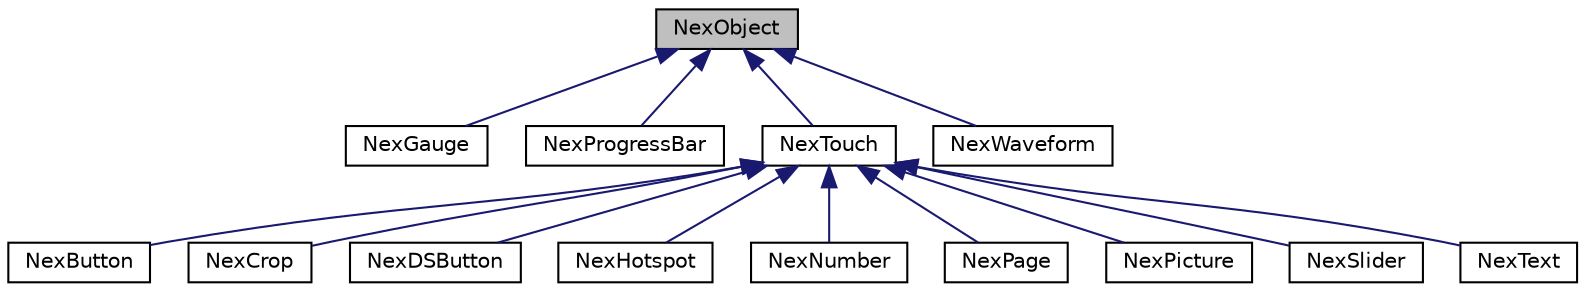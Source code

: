 digraph "NexObject"
{
  edge [fontname="Helvetica",fontsize="10",labelfontname="Helvetica",labelfontsize="10"];
  node [fontname="Helvetica",fontsize="10",shape=record];
  Node1 [label="NexObject",height=0.2,width=0.4,color="black", fillcolor="grey75", style="filled" fontcolor="black"];
  Node1 -> Node2 [dir="back",color="midnightblue",fontsize="10",style="solid",fontname="Helvetica"];
  Node2 [label="NexGauge",height=0.2,width=0.4,color="black", fillcolor="white", style="filled",URL="$class_nex_gauge.html",tooltip="NexGauge component. "];
  Node1 -> Node3 [dir="back",color="midnightblue",fontsize="10",style="solid",fontname="Helvetica"];
  Node3 [label="NexProgressBar",height=0.2,width=0.4,color="black", fillcolor="white", style="filled",URL="$class_nex_progress_bar.html",tooltip="NexProgressBar component. "];
  Node1 -> Node4 [dir="back",color="midnightblue",fontsize="10",style="solid",fontname="Helvetica"];
  Node4 [label="NexTouch",height=0.2,width=0.4,color="black", fillcolor="white", style="filled",URL="$class_nex_touch.html",tooltip="Father class of the components with touch events. "];
  Node4 -> Node5 [dir="back",color="midnightblue",fontsize="10",style="solid",fontname="Helvetica"];
  Node5 [label="NexButton",height=0.2,width=0.4,color="black", fillcolor="white", style="filled",URL="$class_nex_button.html",tooltip="NexButton component. "];
  Node4 -> Node6 [dir="back",color="midnightblue",fontsize="10",style="solid",fontname="Helvetica"];
  Node6 [label="NexCrop",height=0.2,width=0.4,color="black", fillcolor="white", style="filled",URL="$class_nex_crop.html",tooltip="NexCrop component. "];
  Node4 -> Node7 [dir="back",color="midnightblue",fontsize="10",style="solid",fontname="Helvetica"];
  Node7 [label="NexDSButton",height=0.2,width=0.4,color="black", fillcolor="white", style="filled",URL="$class_nex_d_s_button.html",tooltip="NexDSButton component. "];
  Node4 -> Node8 [dir="back",color="midnightblue",fontsize="10",style="solid",fontname="Helvetica"];
  Node8 [label="NexHotspot",height=0.2,width=0.4,color="black", fillcolor="white", style="filled",URL="$class_nex_hotspot.html",tooltip="NexHotspot component. "];
  Node4 -> Node9 [dir="back",color="midnightblue",fontsize="10",style="solid",fontname="Helvetica"];
  Node9 [label="NexNumber",height=0.2,width=0.4,color="black", fillcolor="white", style="filled",URL="$class_nex_number.html",tooltip="NexNumber component. "];
  Node4 -> Node10 [dir="back",color="midnightblue",fontsize="10",style="solid",fontname="Helvetica"];
  Node10 [label="NexPage",height=0.2,width=0.4,color="black", fillcolor="white", style="filled",URL="$class_nex_page.html",tooltip="A special component , which can contain other components such as NexButton, NexText and NexWaveform..."];
  Node4 -> Node11 [dir="back",color="midnightblue",fontsize="10",style="solid",fontname="Helvetica"];
  Node11 [label="NexPicture",height=0.2,width=0.4,color="black", fillcolor="white", style="filled",URL="$class_nex_picture.html",tooltip="NexPicture component. "];
  Node4 -> Node12 [dir="back",color="midnightblue",fontsize="10",style="solid",fontname="Helvetica"];
  Node12 [label="NexSlider",height=0.2,width=0.4,color="black", fillcolor="white", style="filled",URL="$class_nex_slider.html",tooltip="NexSlider component. "];
  Node4 -> Node13 [dir="back",color="midnightblue",fontsize="10",style="solid",fontname="Helvetica"];
  Node13 [label="NexText",height=0.2,width=0.4,color="black", fillcolor="white", style="filled",URL="$class_nex_text.html",tooltip="NexText component. "];
  Node1 -> Node14 [dir="back",color="midnightblue",fontsize="10",style="solid",fontname="Helvetica"];
  Node14 [label="NexWaveform",height=0.2,width=0.4,color="black", fillcolor="white", style="filled",URL="$class_nex_waveform.html",tooltip="NexWaveform component. "];
}
